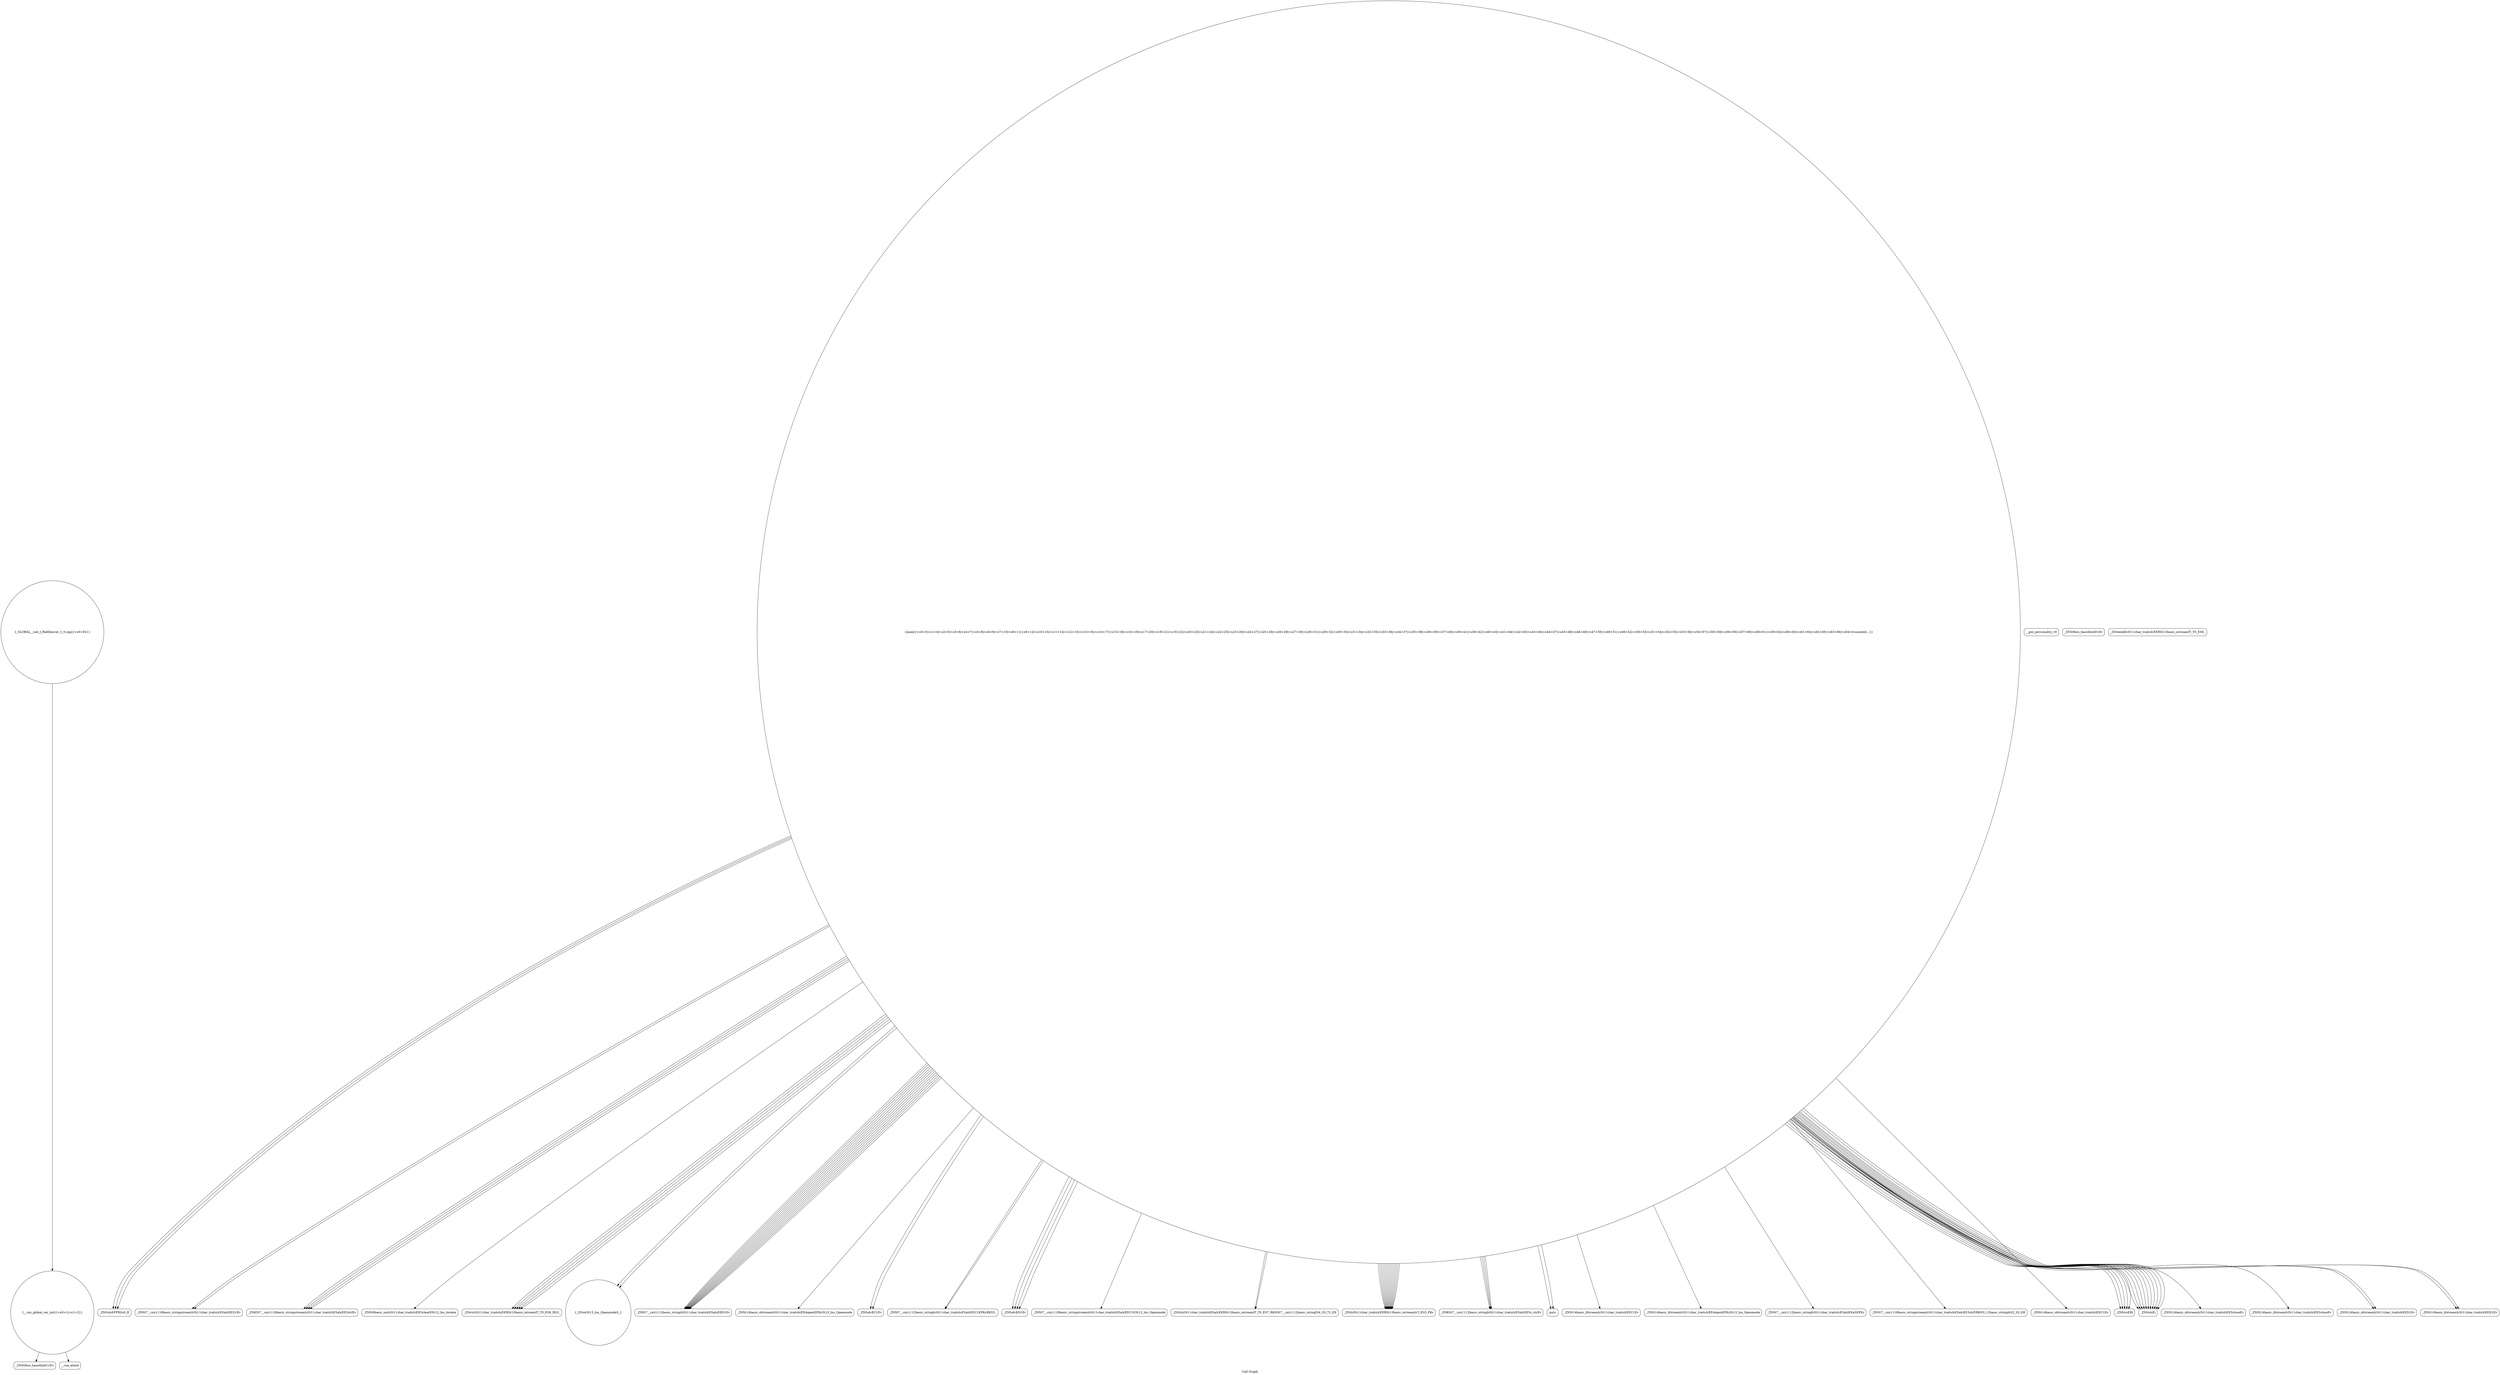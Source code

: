 digraph "Call Graph" {
	label="Call Graph";

	Node0x563a319899c0 [shape=record,shape=circle,label="{__cxx_global_var_init|{<s0>1|<s1>2}}"];
	Node0x563a319899c0:s0 -> Node0x563a31989e50[color=black];
	Node0x563a319899c0:s1 -> Node0x563a31989f50[color=black];
	Node0x563a3198aad0 [shape=record,shape=Mrecord,label="{_ZNSolsEPFRSoS_E}"];
	Node0x563a3198a150 [shape=record,shape=Mrecord,label="{__gxx_personality_v0}"];
	Node0x563a3198ae50 [shape=record,shape=Mrecord,label="{_ZNSt7__cxx1118basic_stringstreamIcSt11char_traitsIcESaIcEED1Ev}"];
	Node0x563a3198a4d0 [shape=record,shape=Mrecord,label="{_ZNKSt7__cxx1118basic_stringstreamIcSt11char_traitsIcESaIcEE3strEv}"];
	Node0x563a3198a850 [shape=record,shape=Mrecord,label="{_ZNSt9basic_iosIcSt11char_traitsIcEE5clearESt12_Ios_Iostate}"];
	Node0x563a31989ed0 [shape=record,shape=Mrecord,label="{_ZNSt8ios_base4InitD1Ev}"];
	Node0x563a3198abd0 [shape=record,shape=Mrecord,label="{_ZStrsIcSt11char_traitsIcEERSt13basic_istreamIT_T0_ES6_RS3_}"];
	Node0x563a3198a250 [shape=record,shape=circle,label="{_ZStorSt13_Ios_OpenmodeS_}"];
	Node0x563a3198a5d0 [shape=record,shape=Mrecord,label="{_ZNSt7__cxx1112basic_stringIcSt11char_traitsIcESaIcEED1Ev}"];
	Node0x563a3198a950 [shape=record,shape=Mrecord,label="{_ZNSt14basic_ofstreamIcSt11char_traitsIcEE4openEPKcSt13_Ios_Openmode}"];
	Node0x563a31989fd0 [shape=record,shape=circle,label="{main|{<s0>3|<s1>4|<s2>5|<s3>6|<s4>7|<s5>8|<s6>9|<s7>10|<s8>11|<s9>12|<s10>13|<s11>14|<s12>15|<s13>16|<s14>17|<s15>18|<s16>19|<s17>20|<s18>21|<s19>22|<s20>23|<s21>24|<s22>25|<s23>26|<s24>27|<s25>28|<s26>29|<s27>30|<s28>31|<s29>32|<s30>33|<s31>34|<s32>35|<s33>36|<s34>37|<s35>38|<s36>39|<s37>40|<s38>41|<s39>42|<s40>43|<s41>44|<s42>45|<s43>46|<s44>47|<s45>48|<s46>49|<s47>50|<s48>51|<s49>52|<s50>53|<s51>54|<s52>55|<s53>56|<s54>57|<s55>58|<s56>59|<s57>60|<s58>61|<s59>62|<s60>63|<s61>64|<s62>65|<s63>66|<s64>truncated...}}"];
	Node0x563a31989fd0:s0 -> Node0x563a3198a050[color=black];
	Node0x563a31989fd0:s1 -> Node0x563a3198a0d0[color=black];
	Node0x563a31989fd0:s2 -> Node0x563a3198a1d0[color=black];
	Node0x563a31989fd0:s3 -> Node0x563a3198a250[color=black];
	Node0x563a31989fd0:s4 -> Node0x563a3198a2d0[color=black];
	Node0x563a31989fd0:s5 -> Node0x563a3198a3d0[color=black];
	Node0x563a31989fd0:s6 -> Node0x563a3198a350[color=black];
	Node0x563a31989fd0:s7 -> Node0x563a3198a4d0[color=black];
	Node0x563a31989fd0:s8 -> Node0x563a3198a550[color=black];
	Node0x563a31989fd0:s9 -> Node0x563a3198a450[color=black];
	Node0x563a31989fd0:s10 -> Node0x563a3198a5d0[color=black];
	Node0x563a31989fd0:s11 -> Node0x563a3198a650[color=black];
	Node0x563a31989fd0:s12 -> Node0x563a3198a4d0[color=black];
	Node0x563a31989fd0:s13 -> Node0x563a3198a550[color=black];
	Node0x563a31989fd0:s14 -> Node0x563a3198a6d0[color=black];
	Node0x563a31989fd0:s15 -> Node0x563a3198a5d0[color=black];
	Node0x563a31989fd0:s16 -> Node0x563a3198a750[color=black];
	Node0x563a31989fd0:s17 -> Node0x563a3198a050[color=black];
	Node0x563a31989fd0:s18 -> Node0x563a3198a0d0[color=black];
	Node0x563a31989fd0:s19 -> Node0x563a3198a7d0[color=black];
	Node0x563a31989fd0:s20 -> Node0x563a3198a5d0[color=black];
	Node0x563a31989fd0:s21 -> Node0x563a3198a1d0[color=black];
	Node0x563a31989fd0:s22 -> Node0x563a3198a850[color=black];
	Node0x563a31989fd0:s23 -> Node0x563a3198a3d0[color=black];
	Node0x563a31989fd0:s24 -> Node0x563a3198a350[color=black];
	Node0x563a31989fd0:s25 -> Node0x563a3198a4d0[color=black];
	Node0x563a31989fd0:s26 -> Node0x563a3198a550[color=black];
	Node0x563a31989fd0:s27 -> Node0x563a3198a450[color=black];
	Node0x563a31989fd0:s28 -> Node0x563a3198a5d0[color=black];
	Node0x563a31989fd0:s29 -> Node0x563a3198a8d0[color=black];
	Node0x563a31989fd0:s30 -> Node0x563a3198a4d0[color=black];
	Node0x563a31989fd0:s31 -> Node0x563a3198a550[color=black];
	Node0x563a31989fd0:s32 -> Node0x563a3198a250[color=black];
	Node0x563a31989fd0:s33 -> Node0x563a3198a950[color=black];
	Node0x563a31989fd0:s34 -> Node0x563a3198a5d0[color=black];
	Node0x563a31989fd0:s35 -> Node0x563a3198a9d0[color=black];
	Node0x563a31989fd0:s36 -> Node0x563a3198a350[color=black];
	Node0x563a31989fd0:s37 -> Node0x563a3198aa50[color=black];
	Node0x563a31989fd0:s38 -> Node0x563a3198aad0[color=black];
	Node0x563a31989fd0:s39 -> Node0x563a3198abd0[color=black];
	Node0x563a31989fd0:s40 -> Node0x563a3198a9d0[color=black];
	Node0x563a31989fd0:s41 -> Node0x563a3198abd0[color=black];
	Node0x563a31989fd0:s42 -> Node0x563a3198a9d0[color=black];
	Node0x563a31989fd0:s43 -> Node0x563a3198abd0[color=black];
	Node0x563a31989fd0:s44 -> Node0x563a3198a9d0[color=black];
	Node0x563a31989fd0:s45 -> Node0x563a3198abd0[color=black];
	Node0x563a31989fd0:s46 -> Node0x563a3198a9d0[color=black];
	Node0x563a31989fd0:s47 -> Node0x563a3198abd0[color=black];
	Node0x563a31989fd0:s48 -> Node0x563a3198a1d0[color=black];
	Node0x563a31989fd0:s49 -> Node0x563a3198a5d0[color=black];
	Node0x563a31989fd0:s50 -> Node0x563a3198a5d0[color=black];
	Node0x563a31989fd0:s51 -> Node0x563a3198a5d0[color=black];
	Node0x563a31989fd0:s52 -> Node0x563a3198a1d0[color=black];
	Node0x563a31989fd0:s53 -> Node0x563a3198a5d0[color=black];
	Node0x563a31989fd0:s54 -> Node0x563a3198a5d0[color=black];
	Node0x563a31989fd0:s55 -> Node0x563a3198a350[color=black];
	Node0x563a31989fd0:s56 -> Node0x563a3198aa50[color=black];
	Node0x563a31989fd0:s57 -> Node0x563a3198a350[color=black];
	Node0x563a31989fd0:s58 -> Node0x563a3198aa50[color=black];
	Node0x563a31989fd0:s59 -> Node0x563a3198a350[color=black];
	Node0x563a31989fd0:s60 -> Node0x563a3198aa50[color=black];
	Node0x563a31989fd0:s61 -> Node0x563a3198a350[color=black];
	Node0x563a31989fd0:s62 -> Node0x563a3198aa50[color=black];
	Node0x563a31989fd0:s63 -> Node0x563a3198a350[color=black];
	Node0x563a31989fd0:s64 -> Node0x563a3198aa50[color=black];
	Node0x563a31989fd0:s64 -> Node0x563a3198a350[color=black];
	Node0x563a31989fd0:s64 -> Node0x563a3198aad0[color=black];
	Node0x563a31989fd0:s64 -> Node0x563a3198a350[color=black];
	Node0x563a31989fd0:s64 -> Node0x563a3198aa50[color=black];
	Node0x563a31989fd0:s64 -> Node0x563a3198a350[color=black];
	Node0x563a31989fd0:s64 -> Node0x563a3198aa50[color=black];
	Node0x563a31989fd0:s64 -> Node0x563a3198a350[color=black];
	Node0x563a31989fd0:s64 -> Node0x563a3198aa50[color=black];
	Node0x563a31989fd0:s64 -> Node0x563a3198a350[color=black];
	Node0x563a31989fd0:s64 -> Node0x563a3198aa50[color=black];
	Node0x563a31989fd0:s64 -> Node0x563a3198a350[color=black];
	Node0x563a31989fd0:s64 -> Node0x563a3198aa50[color=black];
	Node0x563a31989fd0:s64 -> Node0x563a3198a350[color=black];
	Node0x563a31989fd0:s64 -> Node0x563a3198aad0[color=black];
	Node0x563a31989fd0:s64 -> Node0x563a3198ac50[color=black];
	Node0x563a31989fd0:s64 -> Node0x563a3198acd0[color=black];
	Node0x563a31989fd0:s64 -> Node0x563a3198ad50[color=black];
	Node0x563a31989fd0:s64 -> Node0x563a3198add0[color=black];
	Node0x563a31989fd0:s64 -> Node0x563a3198ae50[color=black];
	Node0x563a31989fd0:s64 -> Node0x563a3198a5d0[color=black];
	Node0x563a31989fd0:s64 -> Node0x563a3198ad50[color=black];
	Node0x563a31989fd0:s64 -> Node0x563a3198add0[color=black];
	Node0x563a31989fd0:s64 -> Node0x563a3198ae50[color=black];
	Node0x563a31989fd0:s64 -> Node0x563a3198a5d0[color=black];
	Node0x563a3198acd0 [shape=record,shape=Mrecord,label="{_ZNSt14basic_ifstreamIcSt11char_traitsIcEE5closeEv}"];
	Node0x563a3198a350 [shape=record,shape=Mrecord,label="{_ZStlsISt11char_traitsIcEERSt13basic_ostreamIcT_ES5_PKc}"];
	Node0x563a3198a6d0 [shape=record,shape=Mrecord,label="{_ZNSt14basic_ifstreamIcSt11char_traitsIcEE4openEPKcSt13_Ios_Openmode}"];
	Node0x563a3198aa50 [shape=record,shape=Mrecord,label="{_ZNSolsEi}"];
	Node0x563a3198a0d0 [shape=record,shape=Mrecord,label="{_ZNSt7__cxx1112basic_stringIcSt11char_traitsIcESaIcEEC1EPKcRKS3_}"];
	Node0x563a3198add0 [shape=record,shape=Mrecord,label="{_ZNSt14basic_ifstreamIcSt11char_traitsIcEED1Ev}"];
	Node0x563a3198a450 [shape=record,shape=Mrecord,label="{puts}"];
	Node0x563a3198a7d0 [shape=record,shape=Mrecord,label="{_ZNSt7__cxx1118basic_stringstreamIcSt11char_traitsIcESaIcEE3strERKNS_12basic_stringIcS2_S3_EE}"];
	Node0x563a31989e50 [shape=record,shape=Mrecord,label="{_ZNSt8ios_base4InitC1Ev}"];
	Node0x563a3198ab50 [shape=record,shape=Mrecord,label="{_ZSt4endlIcSt11char_traitsIcEERSt13basic_ostreamIT_T0_ES6_}"];
	Node0x563a3198a1d0 [shape=record,shape=Mrecord,label="{_ZNSaIcED1Ev}"];
	Node0x563a3198aed0 [shape=record,shape=circle,label="{_GLOBAL__sub_I_RedDenver_1_0.cpp|{<s0>92}}"];
	Node0x563a3198aed0:s0 -> Node0x563a319899c0[color=black];
	Node0x563a3198a550 [shape=record,shape=Mrecord,label="{_ZNKSt7__cxx1112basic_stringIcSt11char_traitsIcESaIcEE5c_strEv}"];
	Node0x563a3198a8d0 [shape=record,shape=Mrecord,label="{_ZNSt14basic_ofstreamIcSt11char_traitsIcEEC1Ev}"];
	Node0x563a31989f50 [shape=record,shape=Mrecord,label="{__cxa_atexit}"];
	Node0x563a3198ac50 [shape=record,shape=Mrecord,label="{_ZNSt14basic_ofstreamIcSt11char_traitsIcEE5closeEv}"];
	Node0x563a3198a2d0 [shape=record,shape=Mrecord,label="{_ZNSt7__cxx1118basic_stringstreamIcSt11char_traitsIcESaIcEEC1ESt13_Ios_Openmode}"];
	Node0x563a3198a650 [shape=record,shape=Mrecord,label="{_ZNSt14basic_ifstreamIcSt11char_traitsIcEEC1Ev}"];
	Node0x563a3198a9d0 [shape=record,shape=Mrecord,label="{_ZNSirsERi}"];
	Node0x563a3198a050 [shape=record,shape=Mrecord,label="{_ZNSaIcEC1Ev}"];
	Node0x563a3198ad50 [shape=record,shape=Mrecord,label="{_ZNSt14basic_ofstreamIcSt11char_traitsIcEED1Ev}"];
	Node0x563a3198a3d0 [shape=record,shape=Mrecord,label="{_ZStlsIcSt11char_traitsIcESaIcEERSt13basic_ostreamIT_T0_ES7_RKNSt7__cxx1112basic_stringIS4_S5_T1_EE}"];
	Node0x563a3198a750 [shape=record,shape=Mrecord,label="{_ZNSt7__cxx1112basic_stringIcSt11char_traitsIcESaIcEEaSEPKc}"];
}
